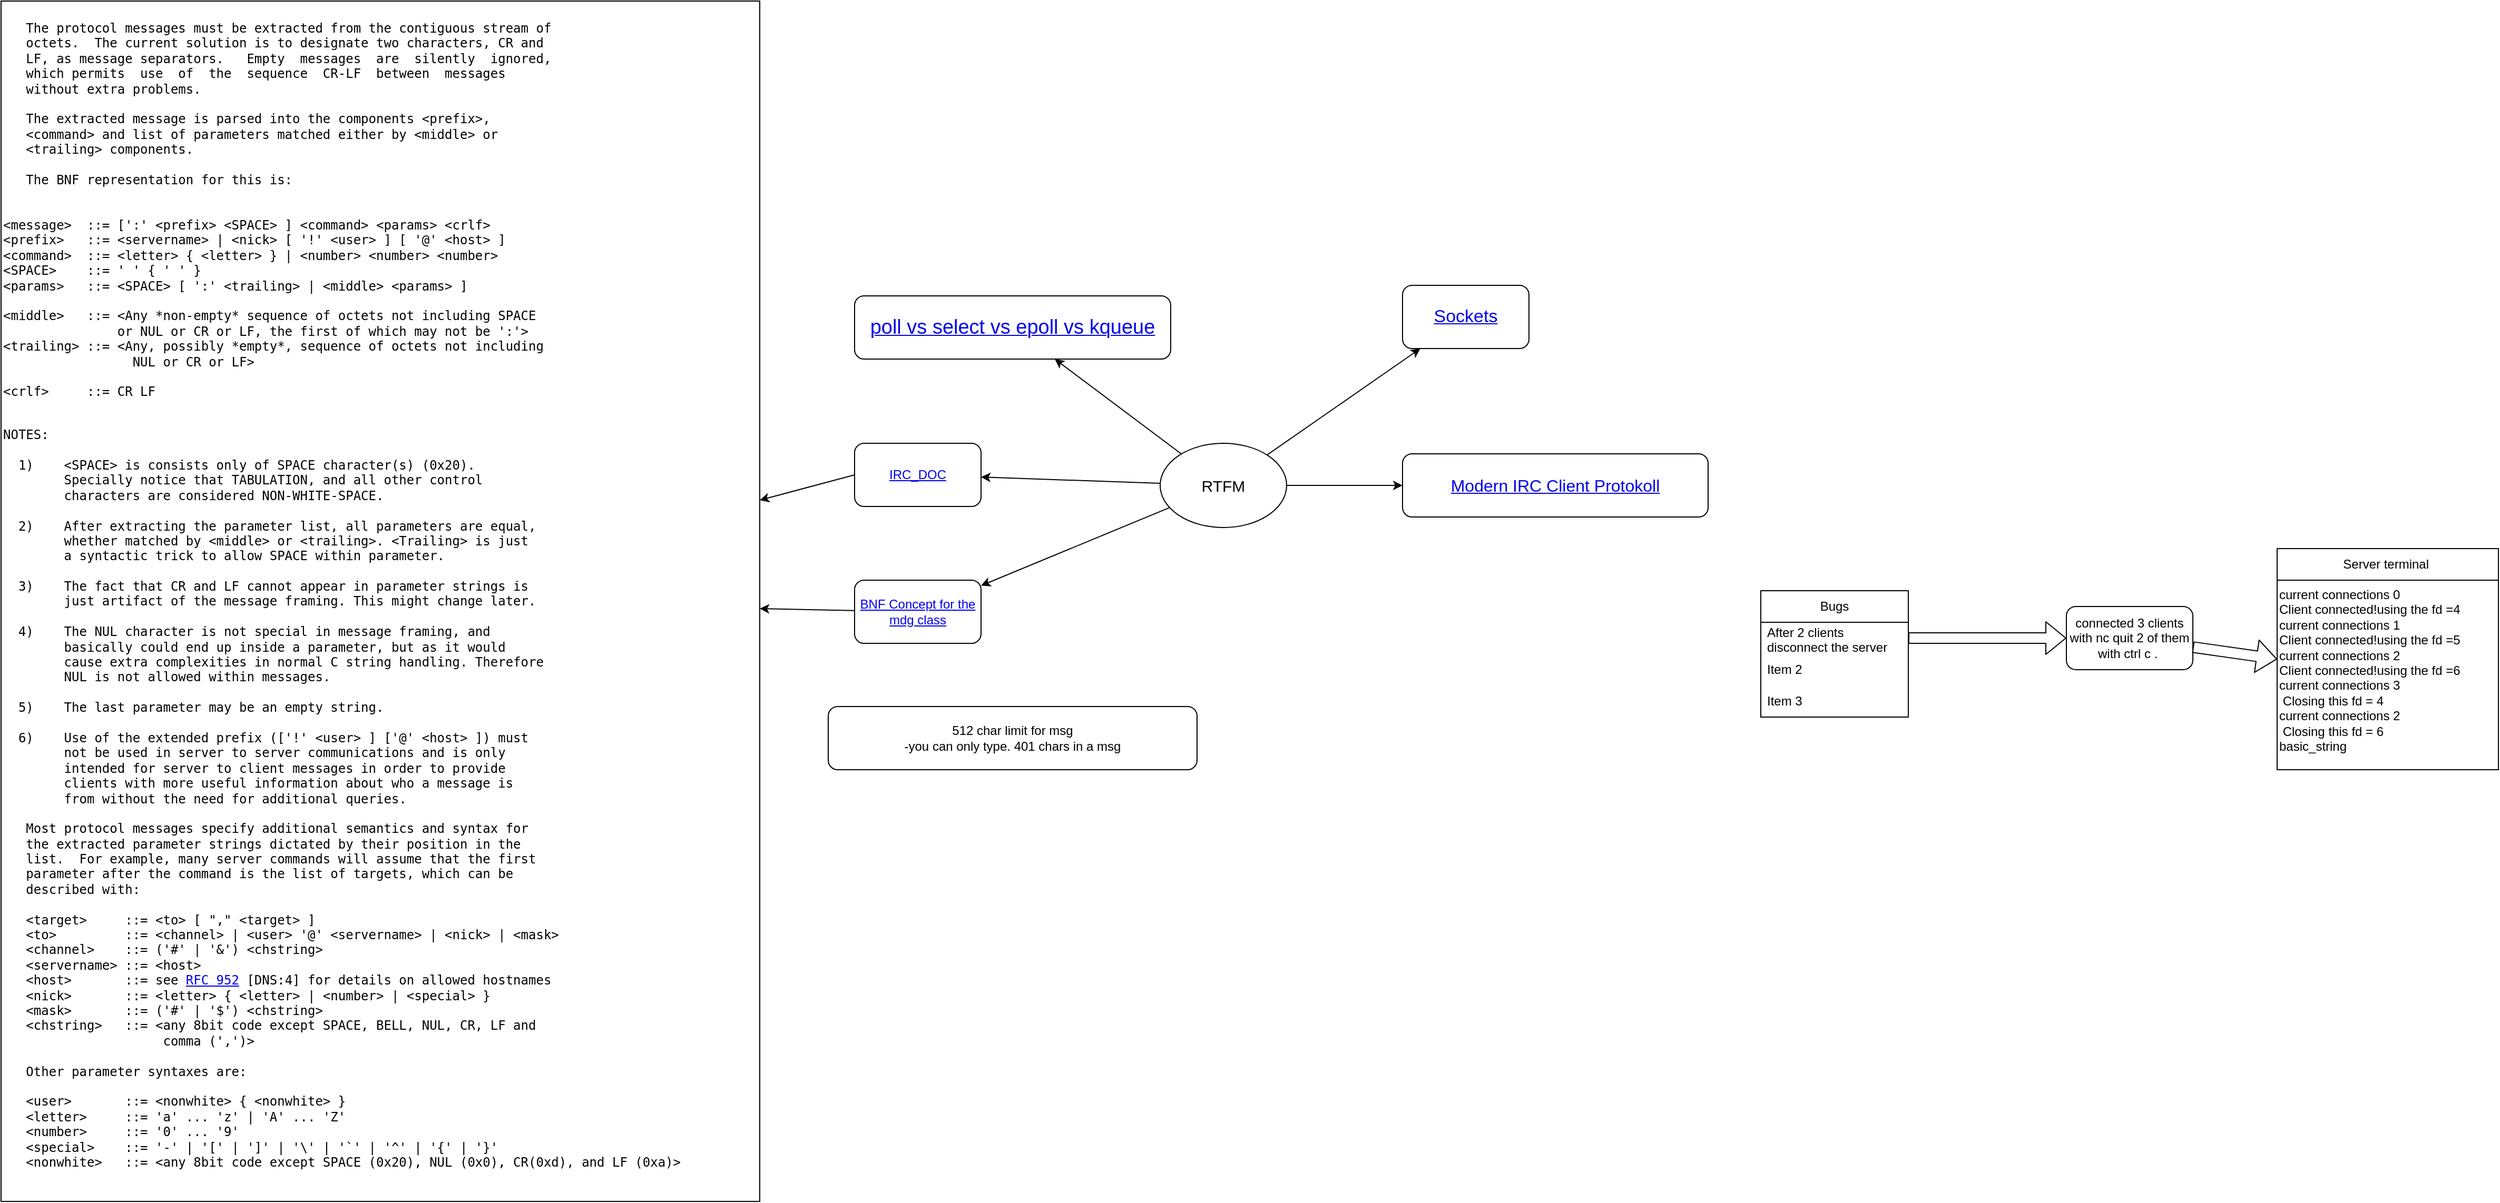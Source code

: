 <mxfile>
    <diagram id="wGuppr9kJ32sMvLZwhZV" name="Page-1">
        <mxGraphModel dx="2802" dy="2330" grid="1" gridSize="10" guides="1" tooltips="1" connect="1" arrows="1" fold="1" page="1" pageScale="1" pageWidth="850" pageHeight="1100" math="0" shadow="0">
            <root>
                <mxCell id="0"/>
                <mxCell id="1" parent="0"/>
                <mxCell id="8" value="&lt;a href=&quot;https://nima101.github.io/io_multiplexing&quot;&gt;&lt;font style=&quot;font-size: 19px;&quot;&gt;poll vs select vs epoll vs kqueue&lt;/font&gt;&lt;/a&gt;" style="rounded=1;whiteSpace=wrap;html=1;" parent="1" vertex="1">
                    <mxGeometry x="90" y="130" width="300" height="60" as="geometry"/>
                </mxCell>
                <mxCell id="9" value="&lt;a href=&quot;https://www.geeksforgeeks.org/socket-programming-cc/&quot;&gt;&lt;font style=&quot;font-size: 17px;&quot;&gt;Sockets&lt;/font&gt;&lt;/a&gt;" style="rounded=1;whiteSpace=wrap;html=1;" parent="1" vertex="1">
                    <mxGeometry x="610" y="120" width="120" height="60" as="geometry"/>
                </mxCell>
                <mxCell id="10" value="RTFM" style="ellipse;whiteSpace=wrap;html=1;fontSize=15;" parent="1" vertex="1">
                    <mxGeometry x="380" y="270" width="120" height="80" as="geometry"/>
                </mxCell>
                <mxCell id="11" value="" style="endArrow=classic;html=1;fontSize=15;" parent="1" source="10" target="8" edge="1">
                    <mxGeometry width="50" height="50" relative="1" as="geometry">
                        <mxPoint x="380" y="400" as="sourcePoint"/>
                        <mxPoint x="430" y="350" as="targetPoint"/>
                    </mxGeometry>
                </mxCell>
                <mxCell id="12" value="" style="endArrow=classic;html=1;fontSize=15;" parent="1" source="10" target="9" edge="1">
                    <mxGeometry width="50" height="50" relative="1" as="geometry">
                        <mxPoint x="470" y="280" as="sourcePoint"/>
                        <mxPoint x="520" y="230" as="targetPoint"/>
                    </mxGeometry>
                </mxCell>
                <mxCell id="15" value="" style="endArrow=classic;html=1;fontColor=#FFFFFF;" parent="1" source="10" target="16" edge="1">
                    <mxGeometry width="50" height="50" relative="1" as="geometry">
                        <mxPoint x="600" y="350" as="sourcePoint"/>
                        <mxPoint x="630" y="323.333" as="targetPoint"/>
                        <Array as="points"/>
                    </mxGeometry>
                </mxCell>
                <mxCell id="16" value="&lt;a href=&quot;https://modern.ircdocs.horse/&quot; style=&quot;font-size: 16px;&quot;&gt;Modern IRC Client Protokoll&lt;/a&gt;" style="rounded=1;whiteSpace=wrap;html=1;fontSize=16;" parent="1" vertex="1">
                    <mxGeometry x="610" y="280" width="290" height="60" as="geometry"/>
                </mxCell>
                <mxCell id="17" value="512 char limit for msg&lt;br&gt;-you can only type. 401 chars in a msg" style="rounded=1;whiteSpace=wrap;html=1;" parent="1" vertex="1">
                    <mxGeometry x="65" y="520" width="350" height="60" as="geometry"/>
                </mxCell>
                <mxCell id="20" value="&lt;a href=&quot;https://www.rfc-editor.org/rfc/rfc1459#section-4.2.3.1&quot;&gt;IRC_DOC&lt;/a&gt;" style="rounded=1;whiteSpace=wrap;html=1;" parent="1" vertex="1">
                    <mxGeometry x="90" y="270" width="120" height="60" as="geometry"/>
                </mxCell>
                <mxCell id="21" value="" style="endArrow=classic;html=1;" parent="1" source="10" target="20" edge="1">
                    <mxGeometry width="50" height="50" relative="1" as="geometry">
                        <mxPoint x="290" y="330" as="sourcePoint"/>
                        <mxPoint x="340" y="280" as="targetPoint"/>
                    </mxGeometry>
                </mxCell>
                <mxCell id="22" value="&lt;a href=&quot;https://en.wikipedia.org/wiki/Backus%E2%80%93Naur_form&quot;&gt;BNF Concept for the mdg class&lt;/a&gt;" style="rounded=1;whiteSpace=wrap;html=1;" parent="1" vertex="1">
                    <mxGeometry x="90" y="400" width="120" height="60" as="geometry"/>
                </mxCell>
                <mxCell id="23" value="" style="endArrow=classic;html=1;" parent="1" source="10" target="22" edge="1">
                    <mxGeometry width="50" height="50" relative="1" as="geometry">
                        <mxPoint x="340" y="380" as="sourcePoint"/>
                        <mxPoint x="450" y="320" as="targetPoint"/>
                    </mxGeometry>
                </mxCell>
                <mxCell id="24" value="" style="endArrow=classic;html=1;" parent="1" source="22" target="25" edge="1">
                    <mxGeometry width="50" height="50" relative="1" as="geometry">
                        <mxPoint x="160" y="370" as="sourcePoint"/>
                        <mxPoint x="40" y="420" as="targetPoint"/>
                    </mxGeometry>
                </mxCell>
                <mxCell id="25" value="&lt;pre class=&quot;newpage&quot;&gt;   The protocol messages must be extracted from the contiguous stream of&lt;br&gt;   octets.  The current solution is to designate two characters, CR and&lt;br&gt;   LF, as message separators.   Empty  messages  are  silently  ignored,&lt;br&gt;   which permits  use  of  the  sequence  CR-LF  between  messages&lt;br&gt;   without extra problems.&lt;br&gt;&lt;br&gt;   The extracted message is parsed into the components &amp;lt;prefix&amp;gt;,&lt;br&gt;   &amp;lt;command&amp;gt; and list of parameters matched either by &amp;lt;middle&amp;gt; or&lt;br&gt;   &amp;lt;trailing&amp;gt; components.&lt;br&gt;&lt;br&gt;   The BNF representation for this is:&lt;br&gt;&lt;br&gt;&lt;br&gt;&amp;lt;message&amp;gt;  ::= [':' &amp;lt;prefix&amp;gt; &amp;lt;SPACE&amp;gt; ] &amp;lt;command&amp;gt; &amp;lt;params&amp;gt; &amp;lt;crlf&amp;gt;&lt;br&gt;&amp;lt;prefix&amp;gt;   ::= &amp;lt;servername&amp;gt; | &amp;lt;nick&amp;gt; [ '!' &amp;lt;user&amp;gt; ] [ '@' &amp;lt;host&amp;gt; ]&lt;br&gt;&amp;lt;command&amp;gt;  ::= &amp;lt;letter&amp;gt; { &amp;lt;letter&amp;gt; } | &amp;lt;number&amp;gt; &amp;lt;number&amp;gt; &amp;lt;number&amp;gt;&lt;br&gt;&amp;lt;SPACE&amp;gt;    ::= ' ' { ' ' }&lt;br&gt;&amp;lt;params&amp;gt;   ::= &amp;lt;SPACE&amp;gt; [ ':' &amp;lt;trailing&amp;gt; | &amp;lt;middle&amp;gt; &amp;lt;params&amp;gt; ]&lt;br&gt;&lt;br&gt;&amp;lt;middle&amp;gt;   ::= &amp;lt;Any *non-empty* sequence of octets not including SPACE&lt;br&gt;               or NUL or CR or LF, the first of which may not be ':'&amp;gt;&lt;br&gt;&amp;lt;trailing&amp;gt; ::= &amp;lt;Any, possibly *empty*, sequence of octets not including&lt;br&gt;                 NUL or CR or LF&amp;gt;&lt;br&gt;&lt;br&gt;&amp;lt;crlf&amp;gt;     ::= CR LF&lt;br&gt;&lt;br&gt;&lt;/pre&gt;&lt;pre class=&quot;newpage&quot;&gt;NOTES:&lt;br&gt;&lt;br&gt;  1)    &amp;lt;SPACE&amp;gt; is consists only of SPACE character(s) (0x20).&lt;br&gt;        Specially notice that TABULATION, and all other control&lt;br&gt;        characters are considered NON-WHITE-SPACE.&lt;br&gt;&lt;br&gt;  2)    After extracting the parameter list, all parameters are equal,&lt;br&gt;        whether matched by &amp;lt;middle&amp;gt; or &amp;lt;trailing&amp;gt;. &amp;lt;Trailing&amp;gt; is just&lt;br&gt;        a syntactic trick to allow SPACE within parameter.&lt;br&gt;&lt;br&gt;  3)    The fact that CR and LF cannot appear in parameter strings is&lt;br&gt;        just artifact of the message framing. This might change later.&lt;br&gt;&lt;br&gt;  4)    The NUL character is not special in message framing, and&lt;br&gt;        basically could end up inside a parameter, but as it would&lt;br&gt;        cause extra complexities in normal C string handling. Therefore&lt;br&gt;        NUL is not allowed within messages.&lt;br&gt;&lt;br&gt;  5)    The last parameter may be an empty string.&lt;br&gt;&lt;br&gt;  6)    Use of the extended prefix (['!' &amp;lt;user&amp;gt; ] ['@' &amp;lt;host&amp;gt; ]) must&lt;br&gt;        not be used in server to server communications and is only&lt;br&gt;        intended for server to client messages in order to provide&lt;br&gt;        clients with more useful information about who a message is&lt;br&gt;        from without the need for additional queries.&lt;br&gt;&lt;br&gt;   Most protocol messages specify additional semantics and syntax for&lt;br&gt;   the extracted parameter strings dictated by their position in the&lt;br&gt;   list.  For example, many server commands will assume that the first&lt;br&gt;   parameter after the command is the list of targets, which can be&lt;br&gt;   described with:&lt;br&gt;&lt;br&gt;   &amp;lt;target&amp;gt;     ::= &amp;lt;to&amp;gt; [ &quot;,&quot; &amp;lt;target&amp;gt; ]&lt;br&gt;   &amp;lt;to&amp;gt;         ::= &amp;lt;channel&amp;gt; | &amp;lt;user&amp;gt; '@' &amp;lt;servername&amp;gt; | &amp;lt;nick&amp;gt; | &amp;lt;mask&amp;gt;&lt;br&gt;   &amp;lt;channel&amp;gt;    ::= ('#' | '&amp;amp;') &amp;lt;chstring&amp;gt;&lt;br&gt;   &amp;lt;servername&amp;gt; ::= &amp;lt;host&amp;gt;&lt;br&gt;   &amp;lt;host&amp;gt;       ::= see &lt;a href=&quot;https://www.rfc-editor.org/rfc/rfc952&quot;&gt;RFC 952&lt;/a&gt; [DNS:4] for details on allowed hostnames&lt;br&gt;   &amp;lt;nick&amp;gt;       ::= &amp;lt;letter&amp;gt; { &amp;lt;letter&amp;gt; | &amp;lt;number&amp;gt; | &amp;lt;special&amp;gt; }&lt;br&gt;   &amp;lt;mask&amp;gt;       ::= ('#' | '$') &amp;lt;chstring&amp;gt;&lt;br&gt;   &amp;lt;chstring&amp;gt;   ::= &amp;lt;any 8bit code except SPACE, BELL, NUL, CR, LF and&lt;br&gt;                     comma (',')&amp;gt;&lt;br&gt;&lt;br&gt;   Other parameter syntaxes are:&lt;br&gt;&lt;br&gt;   &amp;lt;user&amp;gt;       ::= &amp;lt;nonwhite&amp;gt; { &amp;lt;nonwhite&amp;gt; }&lt;br&gt;   &amp;lt;letter&amp;gt;     ::= 'a' ... 'z' | 'A' ... 'Z'&lt;br&gt;   &amp;lt;number&amp;gt;     ::= '0' ... '9'&lt;br&gt;   &amp;lt;special&amp;gt;    ::= '-' | '[' | ']' | '\' | '`' | '^' | '{' | '}'&lt;br&gt;   &amp;lt;nonwhite&amp;gt;   ::= &amp;lt;any 8bit code except SPACE (0x20), NUL (0x0), CR(0xd), and LF (0xa)&amp;gt;&lt;/pre&gt;" style="text;whiteSpace=wrap;html=1;strokeColor=default;fillColor=default;" parent="1" vertex="1">
                    <mxGeometry x="-720" y="-150" width="720" height="1140" as="geometry"/>
                </mxCell>
                <mxCell id="26" value="" style="endArrow=classic;html=1;exitX=0;exitY=0.5;exitDx=0;exitDy=0;" parent="1" source="20" target="25" edge="1">
                    <mxGeometry width="50" height="50" relative="1" as="geometry">
                        <mxPoint x="-60" y="390" as="sourcePoint"/>
                        <mxPoint x="-10" y="340" as="targetPoint"/>
                    </mxGeometry>
                </mxCell>
                <mxCell id="27" value="Bugs" style="swimlane;fontStyle=0;childLayout=stackLayout;horizontal=1;startSize=30;horizontalStack=0;resizeParent=1;resizeParentMax=0;resizeLast=0;collapsible=1;marginBottom=0;whiteSpace=wrap;html=1;" parent="1" vertex="1">
                    <mxGeometry x="950" y="410" width="140" height="120" as="geometry"/>
                </mxCell>
                <mxCell id="28" value="After 2 clients disconnect the server shuts down" style="text;strokeColor=none;fillColor=none;align=left;verticalAlign=middle;spacingLeft=4;spacingRight=4;overflow=hidden;points=[[0,0.5],[1,0.5]];portConstraint=eastwest;rotatable=0;whiteSpace=wrap;html=1;" parent="27" vertex="1">
                    <mxGeometry y="30" width="140" height="30" as="geometry"/>
                </mxCell>
                <mxCell id="29" value="Item 2" style="text;strokeColor=none;fillColor=none;align=left;verticalAlign=middle;spacingLeft=4;spacingRight=4;overflow=hidden;points=[[0,0.5],[1,0.5]];portConstraint=eastwest;rotatable=0;whiteSpace=wrap;html=1;" parent="27" vertex="1">
                    <mxGeometry y="60" width="140" height="30" as="geometry"/>
                </mxCell>
                <mxCell id="30" value="Item 3" style="text;strokeColor=none;fillColor=none;align=left;verticalAlign=middle;spacingLeft=4;spacingRight=4;overflow=hidden;points=[[0,0.5],[1,0.5]];portConstraint=eastwest;rotatable=0;whiteSpace=wrap;html=1;" parent="27" vertex="1">
                    <mxGeometry y="90" width="140" height="30" as="geometry"/>
                </mxCell>
                <mxCell id="32" value="connected 3 clients with nc quit 2 of them with ctrl c .&amp;nbsp;" style="rounded=1;whiteSpace=wrap;html=1;" parent="1" vertex="1">
                    <mxGeometry x="1240" y="425" width="120" height="60" as="geometry"/>
                </mxCell>
                <mxCell id="33" value="" style="shape=flexArrow;endArrow=classic;html=1;exitX=1;exitY=0.5;exitDx=0;exitDy=0;entryX=0;entryY=0.5;entryDx=0;entryDy=0;" parent="1" source="28" target="32" edge="1">
                    <mxGeometry width="50" height="50" relative="1" as="geometry">
                        <mxPoint x="1150" y="470" as="sourcePoint"/>
                        <mxPoint x="1200" y="420" as="targetPoint"/>
                    </mxGeometry>
                </mxCell>
                <mxCell id="34" value="current connections 0&#10;Client connected!using the fd =4&#10;current connections 1&#10;Client connected!using the fd =5&#10;current connections 2&#10;Client connected!using the fd =6&#10;current connections 3&#10; Closing this fd = 4&#10;current connections 2&#10; Closing this fd = 6&#10;basic_string" style="text;whiteSpace=wrap;html=1;fillColor=default;strokeColor=default;" parent="1" vertex="1">
                    <mxGeometry x="1440" y="400" width="210" height="180" as="geometry"/>
                </mxCell>
                <mxCell id="35" value="Server terminal&amp;nbsp;" style="text;html=1;strokeColor=default;fillColor=none;align=center;verticalAlign=middle;whiteSpace=wrap;rounded=0;" parent="1" vertex="1">
                    <mxGeometry x="1440" y="370" width="210" height="30" as="geometry"/>
                </mxCell>
                <mxCell id="36" value="" style="shape=flexArrow;endArrow=classic;html=1;" parent="1" source="32" target="34" edge="1">
                    <mxGeometry width="50" height="50" relative="1" as="geometry">
                        <mxPoint x="1360" y="450" as="sourcePoint"/>
                        <mxPoint x="1410" y="400" as="targetPoint"/>
                    </mxGeometry>
                </mxCell>
            </root>
        </mxGraphModel>
    </diagram>
</mxfile>